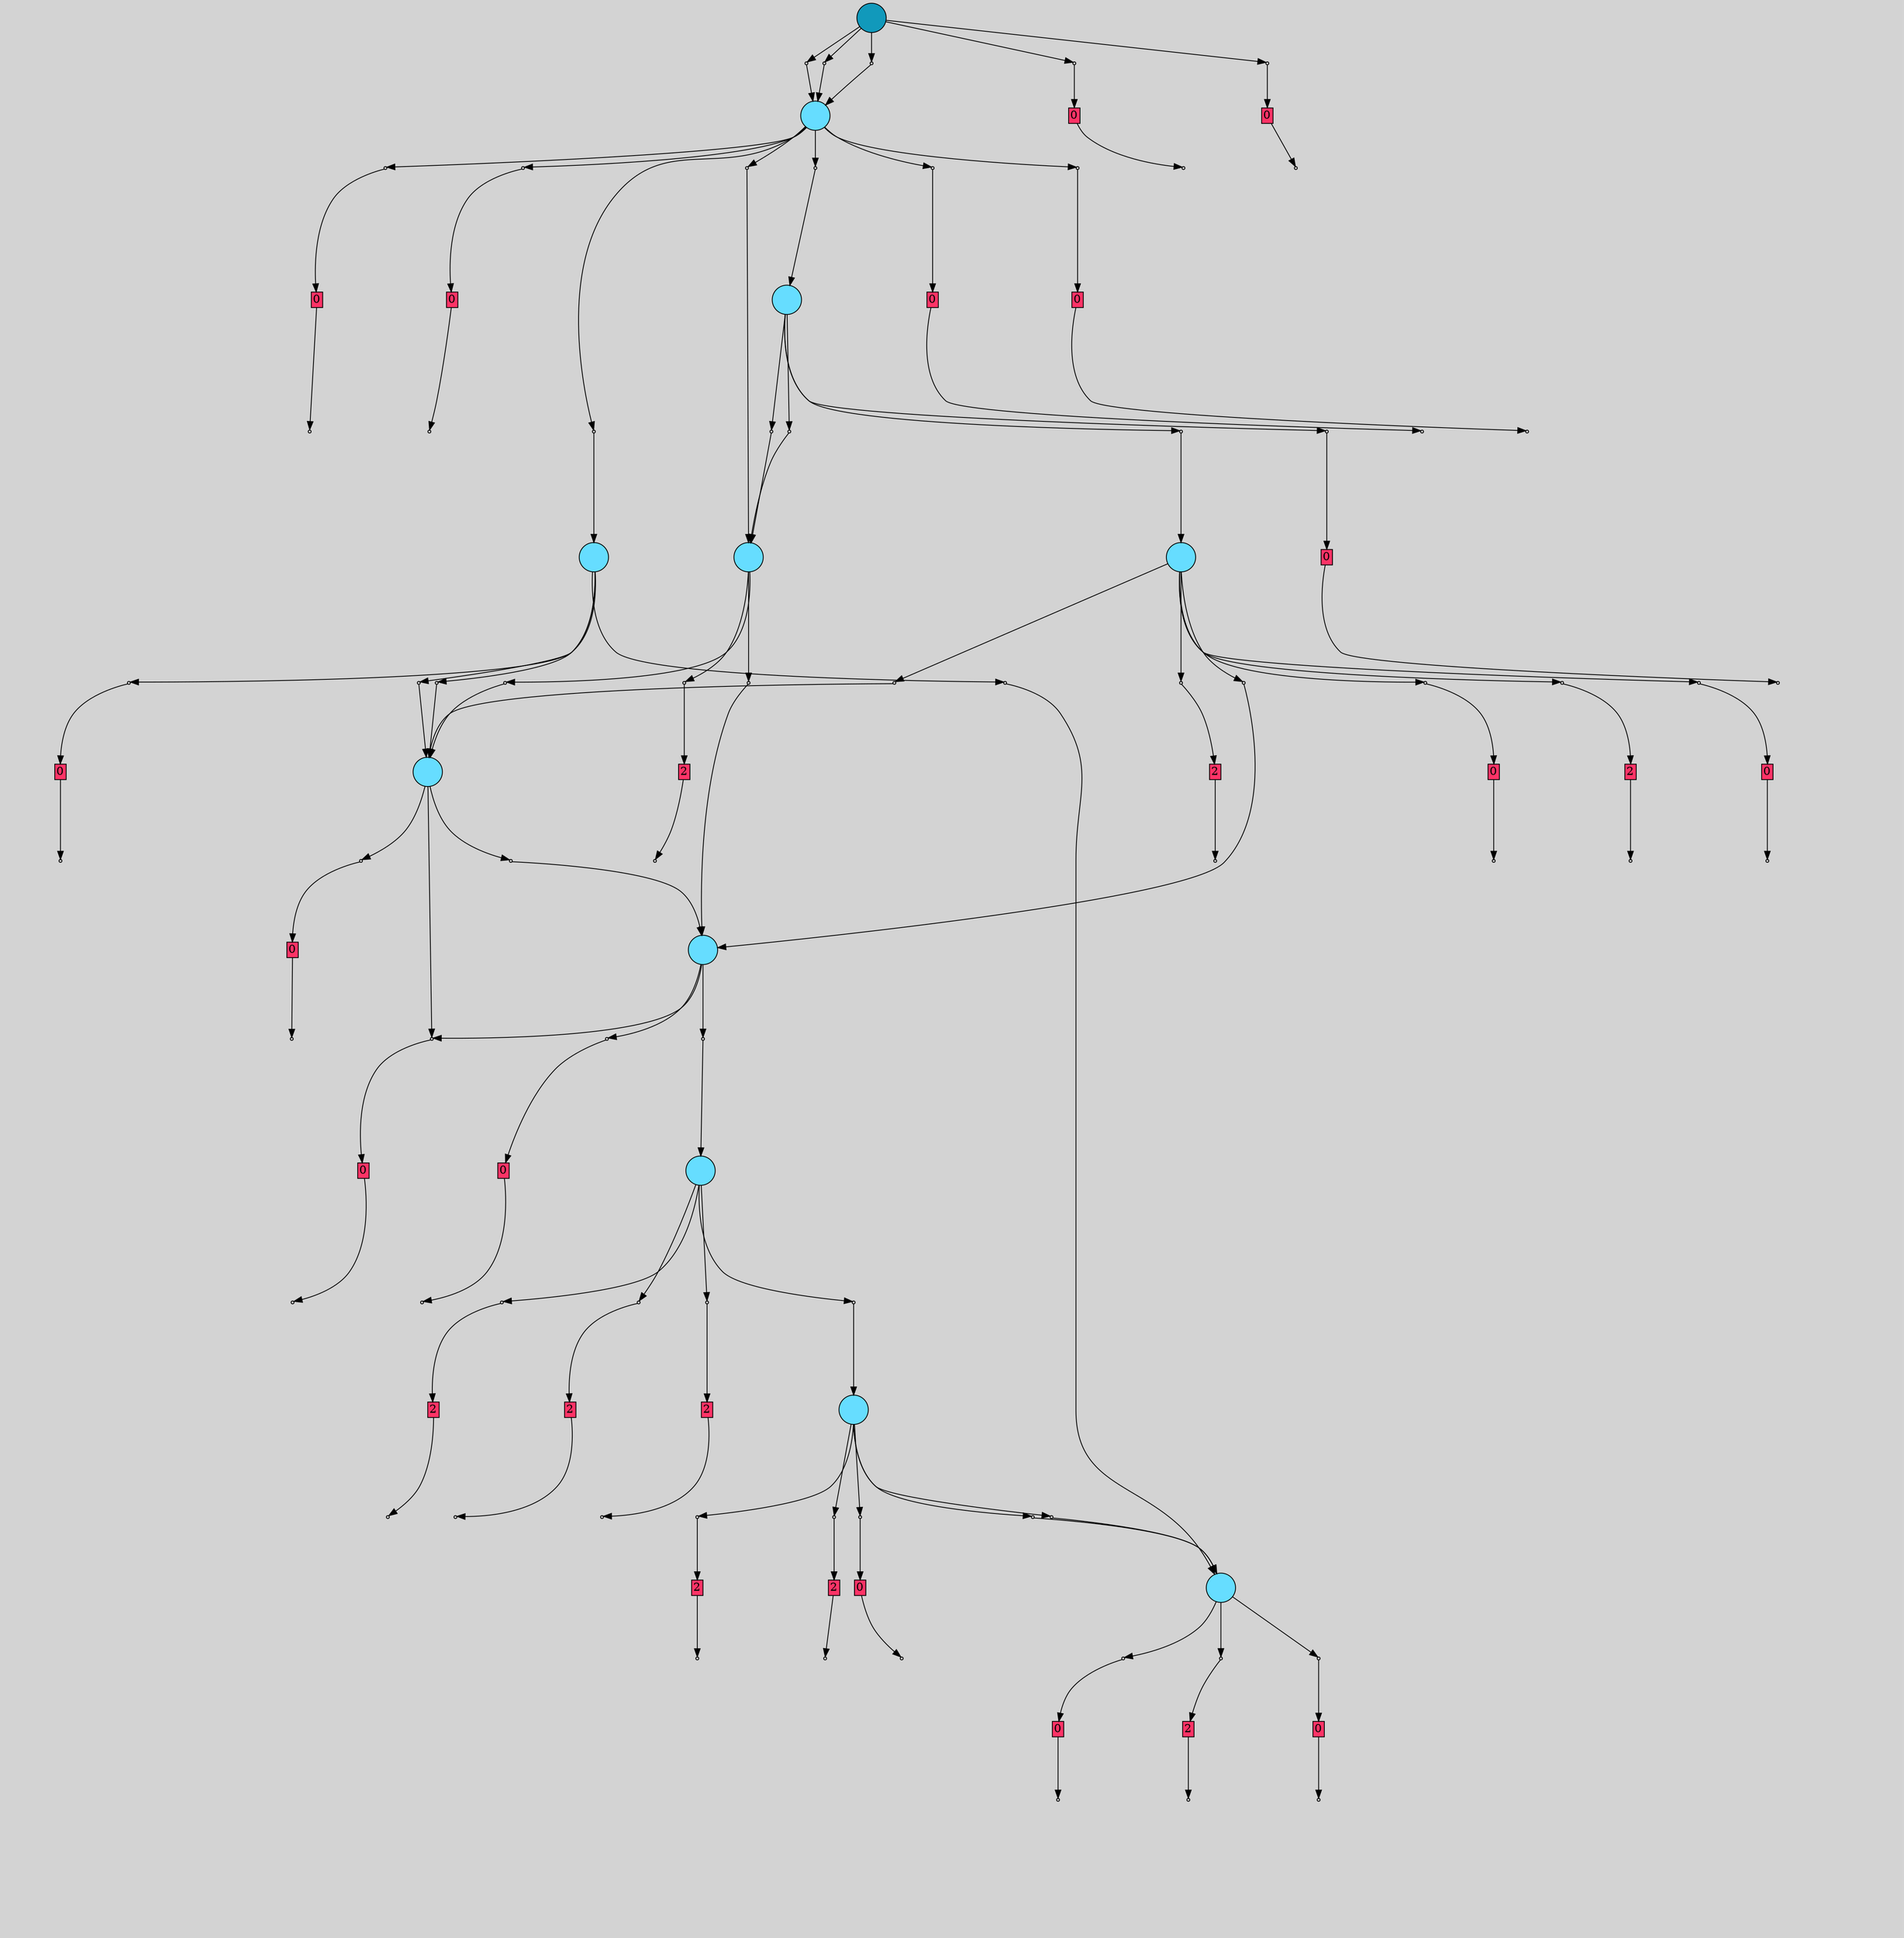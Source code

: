 // File exported with GEGELATI v1.4.0
// On the 2025-07-11 14:09:30
// With the File::TPGGraphDotExporter
digraph{
	graph[pad = "0.212, 0.055" bgcolor = lightgray]
	node[shape=circle style = filled label = ""]
		T781580 [fillcolor="#1199bb"]
		T436328 [fillcolor="#66ddff"]
		A781581 [fillcolor="#ff3366" shape=box margin=0.03 width=0 height=0 label="0"]
		A779161 [fillcolor="#ff3366" shape=box margin=0.03 width=0 height=0 label="0"]
		T537023 [fillcolor="#66ddff"]
		T525070 [fillcolor="#66ddff"]
		A546873 [fillcolor="#ff3366" shape=box margin=0.03 width=0 height=0 label="0"]
		A167802 [fillcolor="#ff3366" shape=box margin=0.03 width=0 height=0 label="0"]
		A551755 [fillcolor="#ff3366" shape=box margin=0.03 width=0 height=0 label="0"]
		A552555 [fillcolor="#ff3366" shape=box margin=0.03 width=0 height=0 label="0"]
		T456254 [fillcolor="#66ddff"]
		A536684 [fillcolor="#ff3366" shape=box margin=0.03 width=0 height=0 label="0"]
		T523313 [fillcolor="#66ddff"]
		T286056 [fillcolor="#66ddff"]
		T135495 [fillcolor="#66ddff"]
		A504935 [fillcolor="#ff3366" shape=box margin=0.03 width=0 height=0 label="2"]
		A455636 [fillcolor="#ff3366" shape=box margin=0.03 width=0 height=0 label="0"]
		T48603 [fillcolor="#66ddff"]
		A522731 [fillcolor="#ff3366" shape=box margin=0.03 width=0 height=0 label="0"]
		A523537 [fillcolor="#ff3366" shape=box margin=0.03 width=0 height=0 label="2"]
		A521594 [fillcolor="#ff3366" shape=box margin=0.03 width=0 height=0 label="0"]
		A523144 [fillcolor="#ff3366" shape=box margin=0.03 width=0 height=0 label="2"]
		A284760 [fillcolor="#ff3366" shape=box margin=0.03 width=0 height=0 label="0"]
		A81471 [fillcolor="#ff3366" shape=box margin=0.03 width=0 height=0 label="0"]
		A135260 [fillcolor="#ff3366" shape=box margin=0.03 width=0 height=0 label="0"]
		T78466 [fillcolor="#66ddff"]
		A48999 [fillcolor="#ff3366" shape=box margin=0.03 width=0 height=0 label="0"]
		A48288 [fillcolor="#ff3366" shape=box margin=0.03 width=0 height=0 label="2"]
		A49000 [fillcolor="#ff3366" shape=box margin=0.03 width=0 height=0 label="0"]
		T69280 [fillcolor="#66ddff"]
		A78197 [fillcolor="#ff3366" shape=box margin=0.03 width=0 height=0 label="2"]
		A78711 [fillcolor="#ff3366" shape=box margin=0.03 width=0 height=0 label="2"]
		A78712 [fillcolor="#ff3366" shape=box margin=0.03 width=0 height=0 label="2"]
		A69525 [fillcolor="#ff3366" shape=box margin=0.03 width=0 height=0 label="0"]
		A67998 [fillcolor="#ff3366" shape=box margin=0.03 width=0 height=0 label="2"]
		A69019 [fillcolor="#ff3366" shape=box margin=0.03 width=0 height=0 label="2"]
		P3319187 [fillcolor="#cccccc" shape=point label="0"] //
		I3319187 [shape=box style=invis label="10|9&1|8#1|8&#92;n16|8&0|9#0|2&#92;n14|0&0|8#1|0&#92;n"] //-0.753679|-0.654491|0.525651|0.730608|-0.146208|0.954395|
		P3319187 -> I3319187[style=invis]
		T781580 -> P3319187 -> T436328
		P3319188 [fillcolor="#cccccc" shape=point label="0"] //
		I3319188 [shape=box style=invis label="10|9&1|8#1|8&#92;n16|8&0|9#0|2&#92;n14|0&0|8#1|0&#92;n"] //-0.753679|-0.654491|0.525651|0.730608|-0.146208|0.954395|
		P3319188 -> I3319188[style=invis]
		T781580 -> P3319188 -> T436328
		P3319189 [fillcolor="#cccccc" shape=point label="0"] //
		I3319189 [shape=box style=invis label="10|9&1|8#1|8&#92;n16|8&0|9#0|1&#92;n11|0&1|6#0|8&#92;n"] //-0.753679|-0.654491|0.271990|0.730608|-0.063400|0.279984|
		P3319189 -> I3319189[style=invis]
		T781580 -> P3319189 -> T436328
		P3319190 [fillcolor="#cccccc" shape=point label="0"] //
		I3319190 [shape=box style=invis label="6|8&1|1#0|5&#92;n14|0&0|8#1|0&#92;n"] //0.239184|-0.430484|-0.146208|0.954395|
		P3319190 -> I3319190[style=invis]
		A781581 [fillcolor="#ff3366" shape=box margin=0.03 width=0 height=0 label="0"]
		T781580 -> P3319190 -> A781581
		P3319191 [fillcolor="#cccccc" shape=point label="0"] //
		I3319191 [shape=box style=invis label="9|0&1|0#0|8&#92;n5|0&0|10#1|2&#92;n"] //-0.934547|0.225137|-0.799768|0.337252|
		P3319191 -> I3319191[style=invis]
		A779161 [fillcolor="#ff3366" shape=box margin=0.03 width=0 height=0 label="0"]
		T781580 -> P3319191 -> A779161
		P3319192 [fillcolor="#cccccc" shape=point label="0"] //
		I3319192 [shape=box style=invis label="5|9&1|1#1|10&#92;n0|6&0|9#0|9&#92;n17|5&1|7#1|1&#92;n14|8&0|5#0|6&#92;n11|0&1|5#0|8&#92;n"] //-0.312306|0.892867|0.304321|-0.196744|-0.138383|0.612763|-0.724243|0.742727|-0.063400|0.493659|
		P3319192 -> I3319192[style=invis]
		T436328 -> P3319192 -> T537023
		P3319193 [fillcolor="#cccccc" shape=point label="0"] //
		I3319193 [shape=box style=invis label="12|4&1|4#1|5&#92;n15|8&0|4#1|5&#92;n13|0&1|3#1|7&#92;n12|7&0|0#1|10&#92;n5|5&0|7#1|7&#92;n14|0&0|5#1|2&#92;n12|7&0|10#0|8&#92;n0|9&0|7#1|5&#92;n0|6&0|9#0|9&#92;n17|5&1|7#1|1&#92;n14|8&0|5#0|6&#92;n11|0&1|5#0|8&#92;n"] //-0.498188|0.242920|0.098271|-0.200454|-0.061475|-0.290574|-0.169557|0.193064|-0.285694|0.183402|0.455165|0.022331|-0.775180|0.453199|-0.290598|0.972400|0.304321|-0.196744|-0.138383|0.612763|-0.724243|0.742727|-0.063400|0.493659|
		P3319193 -> I3319193[style=invis]
		T436328 -> P3319193 -> T525070
		P3319194 [fillcolor="#cccccc" shape=point label="0"] //
		I3319194 [shape=box style=invis label="16|8&1|5#1|9&#92;n8|0&0|8#0|4&#92;n1|0&0|0#0|8&#92;n11|9&0|10#1|1&#92;n1|8&0|9#0|9&#92;n12|7&0|10#0|8&#92;n4|0&0|7#1|10&#92;n3|5&1|2#1|9&#92;n10|9&1|8#1|8&#92;n16|8&0|9#1|6&#92;n9|1&0|5#0|0&#92;n4|2&1|6#1|4&#92;n12|7&0|2#0|1&#92;n13|5&0|10#0|7&#92;n16|5&0|5#1|2&#92;n11|0&0|5#0|8&#92;n"] //-0.510077|0.791082|0.147354|-0.644558|0.709948|0.822540|-0.840330|0.409696|0.191544|-0.472662|-0.775180|0.453199|-0.033332|-0.347336|0.055694|0.157168|-0.753679|-0.654491|0.271990|0.730608|0.355190|0.304091|-0.497703|-0.486264|-0.523975|-0.650530|0.157336|0.595506|-0.263355|0.005861|-0.077479|0.493659|
		P3319194 -> I3319194[style=invis]
		A546873 [fillcolor="#ff3366" shape=box margin=0.03 width=0 height=0 label="0"]
		T436328 -> P3319194 -> A546873
		P3319195 [fillcolor="#cccccc" shape=point label="0"] //
		I3319195 [shape=box style=invis label="9|0&1|0#0|8&#92;n5|0&0|10#1|2&#92;n15|0&0|10#1|6&#92;n"] //-0.934547|0.225137|-0.799768|0.337252|-0.077879|0.694969|
		P3319195 -> I3319195[style=invis]
		A167802 [fillcolor="#ff3366" shape=box margin=0.03 width=0 height=0 label="0"]
		T436328 -> P3319195 -> A167802
		P3319196 [fillcolor="#cccccc" shape=point label="0"] //
		I3319196 [shape=box style=invis label="2|0&1|0#1|9&#92;n"] //0.679676|0.271061|
		P3319196 -> I3319196[style=invis]
		A551755 [fillcolor="#ff3366" shape=box margin=0.03 width=0 height=0 label="0"]
		T436328 -> P3319196 -> A551755
		P3319197 [fillcolor="#cccccc" shape=point label="0"] //
		I3319197 [shape=box style=invis label="13|0&1|8#1|4&#92;n11|0&1|5#0|0&#92;n"] //0.081304|0.930481|-0.063400|0.493659|
		P3319197 -> I3319197[style=invis]
		A552555 [fillcolor="#ff3366" shape=box margin=0.03 width=0 height=0 label="0"]
		T436328 -> P3319197 -> A552555
		P3319198 [fillcolor="#cccccc" shape=point label="0"] //
		I3319198 [shape=box style=invis label="10|9&1|8#1|8&#92;n16|8&0|9#1|1&#92;n7|5&1|5#1|8&#92;n3|4&0|8#0|5&#92;n14|9&1|7#0|4&#92;n18|5&0|9#1|3&#92;n11|0&1|9#0|5&#92;n"] //-0.753679|-0.654491|0.149246|0.730608|-0.823615|-0.619741|0.930792|0.314301|-0.156321|0.324920|-0.936766|-0.415192|0.731401|0.195152|
		P3319198 -> I3319198[style=invis]
		T436328 -> P3319198 -> T456254
		P3319199 [fillcolor="#cccccc" shape=point label="1"] //
		I3319199 [shape=box style=invis label="11|5&1|8#1|0&#92;n8|9&0|5#0|9&#92;n6|0&0|9#0|2&#92;n14|8&0|10#0|10&#92;n1|1&0|8#1|5&#92;n13|8&0|1#1|3&#92;n19|0&0|8#1|1&#92;n14|0&0|10#1|0&#92;n11|2&1|3#0|10&#92;n6|0&0|10#1|8&#92;n10|4&0|10#1|8&#92;n0|1&0|4#1|1&#92;n"] //0.377741|-0.131292|0.352876|0.400846|-0.480773|0.756091|0.807909|0.902456|0.457624|0.524391|-0.078955|-0.941665|-0.223844|-0.467215|0.126705|0.619383|-0.520068|0.212514|0.992535|0.921544|-0.506442|0.650723|0.220485|-0.851389|
		P3319199 -> I3319199[style=invis]
		A781581 -> P3319199
		P3319200 [fillcolor="#cccccc" shape=point label="1"] //
		I3319200 [shape=box style=invis label="1|1&1|5#1|2&#92;n14|0&1|7#1|9&#92;n4|2&1|5#0|1&#92;n"] //-0.423716|-0.484601|-0.457528|0.771590|0.354503|-0.964487|
		P3319200 -> I3319200[style=invis]
		A779161 -> P3319200
		P3319201 [fillcolor="#cccccc" shape=point label="0"] //
		I3319201 [shape=box style=invis label="12|4&1|4#1|5&#92;n15|8&0|4#1|5&#92;n13|0&1|3#1|7&#92;n12|7&0|0#1|10&#92;n5|5&0|7#1|7&#92;n14|0&0|5#1|2&#92;n12|7&0|10#0|8&#92;n0|9&0|7#1|5&#92;n0|6&0|9#0|9&#92;n17|5&1|7#1|1&#92;n14|8&0|5#0|6&#92;n11|0&1|5#0|8&#92;n"] //-0.498188|0.242920|0.098271|-0.200454|-0.061475|-0.290574|-0.169557|0.193064|-0.285694|0.183402|0.455165|0.022331|-0.775180|0.453199|-0.290598|0.972400|0.304321|-0.196744|-0.138383|0.612763|-0.724243|0.742727|-0.063400|0.493659|
		P3319201 -> I3319201[style=invis]
		T537023 -> P3319201 -> T525070
		P3319202 [fillcolor="#cccccc" shape=point label="0"] //
		I3319202 [shape=box style=invis label="7|0&1|8#1|2&#92;n"] //0.382476|0.865518|
		P3319202 -> I3319202[style=invis]
		A536684 [fillcolor="#ff3366" shape=box margin=0.03 width=0 height=0 label="0"]
		T537023 -> P3319202 -> A536684
		P3319203 [fillcolor="#cccccc" shape=point label="0"] //
		I3319203 [shape=box style=invis label="5|9&1|1#1|10&#92;n0|6&0|9#0|9&#92;n17|5&1|7#1|1&#92;n14|8&0|5#0|6&#92;n11|0&1|5#0|8&#92;n"] //-0.312306|0.892867|0.304321|-0.196744|-0.138383|0.612763|-0.724243|0.742727|-0.063400|0.493659|
		P3319203 -> I3319203[style=invis]
		T537023 -> P3319203 -> T525070
		P3319204 [fillcolor="#cccccc" shape=point label="0"] //
		I3319204 [shape=box style=invis label="10|9&1|8#1|8&#92;n16|8&0|9#0|2&#92;n11|0&1|0#0|8&#92;n"] //-0.753679|-0.654491|0.271990|0.730608|-0.063400|0.493659|
		P3319204 -> I3319204[style=invis]
		T537023 -> P3319204 -> T523313
		P3319205 [fillcolor="#cccccc" shape=point label="0"] //
		I3319205 [shape=box style=invis label="10|9&1|8#1|8&#92;n16|8&0|9#1|1&#92;n11|0&1|5#0|8&#92;n"] //-0.753679|-0.654491|0.271990|0.730608|-0.063400|0.493659|
		P3319205 -> I3319205[style=invis]
		T525070 -> P3319205 -> T286056
		P3319206 [fillcolor="#cccccc" shape=point label="0"] //
		I3319206 [shape=box style=invis label="10|9&1|8#1|8&#92;n16|8&0|9#0|2&#92;n11|0&1|0#0|8&#92;n"] //-0.753679|-0.654491|0.271990|0.730608|-0.063400|0.493659|
		P3319206 -> I3319206[style=invis]
		T525070 -> P3319206 -> T135495
		P3319207 [fillcolor="#cccccc" shape=point label="0"] //
		I3319207 [shape=box style=invis label="16|3&1|5#1|1&#92;n17|9&0|3#0|9&#92;n0|6&0|9#0|9&#92;n17|5&1|7#1|1&#92;n14|8&0|5#0|6&#92;n11|0&1|5#0|8&#92;n"] //-0.564655|0.587926|0.489685|0.181819|0.304321|-0.196744|-0.138383|0.612763|-0.724243|0.742727|-0.063400|0.493659|
		P3319207 -> I3319207[style=invis]
		A504935 [fillcolor="#ff3366" shape=box margin=0.03 width=0 height=0 label="2"]
		T525070 -> P3319207 -> A504935
		P3319208 [fillcolor="#cccccc" shape=point label="1"] //
		I3319208 [shape=box style=invis label="19|6&1|2#1|0&#92;n16|8&1|6#0|6&#92;n19|0&0|8#1|4&#92;n19|1&0|6#0|4&#92;n5|2&0|10#1|5&#92;n18|6&1|9#0|6&#92;n2|0&0|1#0|6&#92;n"] //0.051576|-0.619989|-0.813259|-0.808449|-0.122185|-0.467215|0.244599|0.232238|0.787742|0.389792|-0.846178|-0.694345|-0.385889|0.562296|
		P3319208 -> I3319208[style=invis]
		A546873 -> P3319208
		P3319209 [fillcolor="#cccccc" shape=point label="1"] //
		I3319209 [shape=box style=invis label="5|4&1|8#1|4&#92;n17|2&1|10#0|0&#92;n7|8&0|2#1|10&#92;n18|7&0|8#0|9&#92;n14|9&0|4#1|6&#92;n1|0&1|1#1|1&#92;n7|4&0|10#0|0&#92;n9|2&0|4#1|0&#92;n13|3&0|9#0|7&#92;n1|8&0|2#0|3&#92;n19|6&1|2#1|0&#92;n19|0&0|8#1|4&#92;n19|1&0|6#0|4&#92;n5|2&0|10#1|5&#92;n5|0&1|6#0|7&#92;n"] //0.932024|-0.212563|-0.766782|-0.118389|-0.045149|0.706595|0.614468|0.499536|0.173716|0.293729|-0.402784|0.580537|0.628441|0.968286|-0.475433|-0.741074|0.273380|0.989831|0.158772|-0.606057|0.051576|-0.619989|-0.147244|-0.467215|0.244599|0.232238|0.787742|0.389792|-0.054697|-0.932551|
		P3319209 -> I3319209[style=invis]
		A167802 -> P3319209
		P3319210 [fillcolor="#cccccc" shape=point label="1"] //
		I3319210 [shape=box style=invis label="5|0&1|9#0|4&#92;n5|2&0|10#1|5&#92;n14|9&1|5#1|1&#92;n15|1&0|9#1|4&#92;n"] //-0.864771|0.041731|0.787742|0.389792|0.589249|-0.321870|0.242710|-0.012779|
		P3319210 -> I3319210[style=invis]
		A551755 -> P3319210
		P3319211 [fillcolor="#cccccc" shape=point label="1"] //
		I3319211 [shape=box style=invis label="5|0&1|9#0|4&#92;n5|2&0|10#1|5&#92;n2|0&1|5#0|2&#92;n7|1&1|6#1|3&#92;n"] //-0.864771|0.041731|0.787742|0.389792|0.166281|-0.024157|0.800860|0.266097|
		P3319211 -> I3319211[style=invis]
		A552555 -> P3319211
		P3319212 [fillcolor="#cccccc" shape=point label="0"] //
		I3319212 [shape=box style=invis label="8|4&1|3#1|7&#92;n6|8&0|4#1|8&#92;n11|0&1|0#0|8&#92;n"] //-0.184220|0.514788|-0.148951|-0.563394|-0.063400|0.493659|
		P3319212 -> I3319212[style=invis]
		T456254 -> P3319212 -> T286056
		P3319213 [fillcolor="#cccccc" shape=point label="0"] //
		I3319213 [shape=box style=invis label="6|1&1|8#0|3&#92;n8|3&1|9#0|8&#92;n10|4&0|1#0|3&#92;n10|2&1|3#1|9&#92;n0|8&0|2#1|3&#92;n0|1&0|8#0|4&#92;n3|2&0|1#1|2&#92;n16|8&0|2#0|4&#92;n11|0&1|0#0|8&#92;n"] //-0.947814|0.739886|0.038697|-0.246610|0.758732|-0.442144|0.975676|-0.653583|0.879307|0.664516|-0.329893|0.918780|-0.496594|0.112174|-0.907724|0.165164|-0.063400|0.493659|
		P3319213 -> I3319213[style=invis]
		A455636 [fillcolor="#ff3366" shape=box margin=0.03 width=0 height=0 label="0"]
		T456254 -> P3319213 -> A455636
		P3319214 [fillcolor="#cccccc" shape=point label="0"] //
		I3319214 [shape=box style=invis label="10|9&1|8#1|8&#92;n16|8&0|9#1|1&#92;n11|0&1|5#0|8&#92;n"] //-0.753679|-0.654491|0.271990|0.730608|-0.063400|0.493659|
		P3319214 -> I3319214[style=invis]
		T456254 -> P3319214 -> T286056
		P3319215 [fillcolor="#cccccc" shape=point label="0"] //
		I3319215 [shape=box style=invis label="9|0&1|0#0|8&#92;n5|0&0|10#1|2&#92;n"] //-0.934547|0.225137|-0.799768|0.337252|
		P3319215 -> I3319215[style=invis]
		T456254 -> P3319215 -> T48603
		P3319216 [fillcolor="#cccccc" shape=point label="1"] //
		I3319216 [shape=box style=invis label="13|2&1|5#1|1&#92;n19|8&0|2#0|10&#92;n1|4&0|8#1|5&#92;n2|0&0|4#1|6&#92;n11|2&1|3#0|10&#92;n6|0&0|10#1|8&#92;n5|1&1|7#0|0&#92;n"] //-0.322878|0.370668|-0.823704|0.475392|0.457624|0.524391|-0.587376|-0.375388|-0.520068|0.212514|0.992535|0.921544|0.793985|-0.263087|
		P3319216 -> I3319216[style=invis]
		A536684 -> P3319216
		P3319217 [fillcolor="#cccccc" shape=point label="0"] //
		I3319217 [shape=box style=invis label="10|9&1|8#1|8&#92;n16|8&0|9#1|6&#92;n11|0&1|5#0|8&#92;n"] //-0.753679|-0.654491|0.271990|0.730608|-0.063400|0.493659|
		P3319217 -> I3319217[style=invis]
		A522731 [fillcolor="#ff3366" shape=box margin=0.03 width=0 height=0 label="0"]
		T523313 -> P3319217 -> A522731
		P3319218 [fillcolor="#cccccc" shape=point label="0"] //
		I3319218 [shape=box style=invis label="3|8&1|5#1|5&#92;n5|0&0|8#0|5&#92;n5|0&0|10#1|2&#92;n"] //-0.451577|0.326285|-0.291823|-0.395065|-0.799768|0.337252|
		P3319218 -> I3319218[style=invis]
		A523537 [fillcolor="#ff3366" shape=box margin=0.03 width=0 height=0 label="2"]
		T523313 -> P3319218 -> A523537
		P3319219 [fillcolor="#cccccc" shape=point label="0"] //
		I3319219 [shape=box style=invis label="10|9&1|8#1|8&#92;n16|8&0|9#1|1&#92;n11|0&1|0#0|8&#92;n"] //-0.753679|-0.654491|0.271990|0.730608|-0.042227|0.493659|
		P3319219 -> I3319219[style=invis]
		T523313 -> P3319219 -> T286056
		P3319220 [fillcolor="#cccccc" shape=point label="0"] //
		I3319220 [shape=box style=invis label="10|9&1|8#1|8&#92;n16|8&0|9#1|1&#92;n11|0&1|5#0|8&#92;n"] //-0.753679|-0.654491|0.271990|0.730608|-0.063400|0.493659|
		P3319220 -> I3319220[style=invis]
		A521594 [fillcolor="#ff3366" shape=box margin=0.03 width=0 height=0 label="0"]
		T523313 -> P3319220 -> A521594
		P3319221 [fillcolor="#cccccc" shape=point label="0"] //
		I3319221 [shape=box style=invis label="10|9&1|8#1|8&#92;n16|8&0|9#0|2&#92;n11|0&1|0#0|8&#92;n"] //-0.753679|-0.654491|0.271990|0.730608|-0.063400|0.493659|
		P3319221 -> I3319221[style=invis]
		T523313 -> P3319221 -> T135495
		P3319222 [fillcolor="#cccccc" shape=point label="0"] //
		I3319222 [shape=box style=invis label="16|3&1|5#1|1&#92;n17|9&0|3#0|9&#92;n0|6&0|9#0|9&#92;n17|5&1|7#1|1&#92;n14|8&0|5#0|6&#92;n11|0&1|5#0|8&#92;n"] //-0.564655|0.587926|0.489685|0.181819|0.304321|-0.196744|-0.138383|0.612763|-0.724243|0.742727|-0.063400|0.493659|
		P3319222 -> I3319222[style=invis]
		A523144 [fillcolor="#ff3366" shape=box margin=0.03 width=0 height=0 label="2"]
		T523313 -> P3319222 -> A523144
		P3319223 [fillcolor="#cccccc" shape=point label="0"] //
		I3319223 [shape=box style=invis label="10|9&1|8#1|8&#92;n16|8&0|9#0|2&#92;n11|0&1|0#0|8&#92;n"] //-0.753679|-0.654491|0.271990|0.730608|-0.063400|0.493659|
		P3319223 -> I3319223[style=invis]
		T286056 -> P3319223 -> T135495
		P3319224 [fillcolor="#cccccc" shape=point label="0"] //
		I3319224 [shape=box style=invis label="7|4&1|5#1|0&#92;n15|4&0|4#1|0&#92;n1|0&0|4#1|5&#92;n9|9&0|0#1|4&#92;n16|8&0|9#0|1&#92;n11|0&1|0#0|8&#92;n"] //0.518058|0.694418|0.569355|0.047017|-0.364907|-0.492552|-0.475975|-0.008654|0.305039|0.730608|-0.101010|0.592962|
		P3319224 -> I3319224[style=invis]
		A284760 [fillcolor="#ff3366" shape=box margin=0.03 width=0 height=0 label="0"]
		T286056 -> P3319224 -> A284760
		P3319225 [fillcolor="#cccccc" shape=point label="0"] //
		I3319225 [shape=box style=invis label="9|0&1|0#1|8&#92;n5|0&0|10#1|2&#92;n"] //-0.934547|0.225137|-0.799768|0.337252|
		P3319225 -> I3319225[style=invis]
		A81471 [fillcolor="#ff3366" shape=box margin=0.03 width=0 height=0 label="0"]
		T286056 -> P3319225 -> A81471
		T135495 -> P3319225
		P3319226 [fillcolor="#cccccc" shape=point label="0"] //
		I3319226 [shape=box style=invis label="9|0&1|0#0|8&#92;n"] //-0.934547|0.225137|
		P3319226 -> I3319226[style=invis]
		A135260 [fillcolor="#ff3366" shape=box margin=0.03 width=0 height=0 label="0"]
		T135495 -> P3319226 -> A135260
		P3319227 [fillcolor="#cccccc" shape=point label="0"] //
		I3319227 [shape=box style=invis label="9|0&1|0#1|8&#92;n12|0&0|4#0|0&#92;n5|0&0|10#1|2&#92;n"] //-0.934547|0.225137|0.969824|1.151859|-0.799768|0.337252|
		P3319227 -> I3319227[style=invis]
		T135495 -> P3319227 -> T78466
		P3319228 [fillcolor="#cccccc" shape=point label="1"] //
		I3319228 [shape=box style=invis label="13|0&1|9#1|7&#92;n9|1&0|10#0|7&#92;n8|9&0|0#1|7&#92;n17|2&0|9#0|0&#92;n"] //0.721130|-0.855560|0.183841|-0.781619|0.767546|-0.181378|-0.692713|-0.640500|
		P3319228 -> I3319228[style=invis]
		A504935 -> P3319228
		P3319229 [fillcolor="#cccccc" shape=point label="1"] //
		I3319229 [shape=box style=invis label="13|4&1|3#0|2&#92;n6|0&0|4#0|1&#92;n18|5&0|0#0|7&#92;n1|4&1|6#0|5&#92;n2|5&0|4#1|6&#92;n7|2&0|5#0|2&#92;n15|4&1|0#1|2&#92;n5|0&0|4#1|5&#92;n0|1&0|4#1|1&#92;n"] //2.428693|-0.932266|-0.157251|0.209505|0.155442|0.032100|-0.094297|0.762528|-0.587376|-0.375388|-0.970407|0.779393|-0.328555|0.640943|-0.289025|0.451005|0.220485|-0.851389|
		P3319229 -> I3319229[style=invis]
		A455636 -> P3319229
		P3319230 [fillcolor="#cccccc" shape=point label="0"] //
		I3319230 [shape=box style=invis label="1|0&1|7#1|5&#92;n"] //0.842915|-0.883761|
		P3319230 -> I3319230[style=invis]
		A48999 [fillcolor="#ff3366" shape=box margin=0.03 width=0 height=0 label="0"]
		T48603 -> P3319230 -> A48999
		P3319231 [fillcolor="#cccccc" shape=point label="0"] //
		I3319231 [shape=box style=invis label="1|0&1|7#1|5&#92;n"] //0.842915|-0.883761|
		P3319231 -> I3319231[style=invis]
		A48288 [fillcolor="#ff3366" shape=box margin=0.03 width=0 height=0 label="2"]
		T48603 -> P3319231 -> A48288
		P3319232 [fillcolor="#cccccc" shape=point label="0"] //
		I3319232 [shape=box style=invis label="9|0&1|0#0|8&#92;n"] //-0.934547|0.225137|
		P3319232 -> I3319232[style=invis]
		A49000 [fillcolor="#ff3366" shape=box margin=0.03 width=0 height=0 label="0"]
		T48603 -> P3319232 -> A49000
		P3319233 [fillcolor="#cccccc" shape=point label="1"] //
		I3319233 [shape=box style=invis label="10|8&1|9#1|0&#92;n19|0&0|8#1|1&#92;n14|0&0|10#1|0&#92;n12|3&1|5#1|6&#92;n10|4&0|10#1|8&#92;n3|2&1|7#0|3&#92;n2|0&0|4#1|3&#92;n0|1&0|4#1|1&#92;n"] //0.942965|0.689883|-0.223844|-0.467215|0.126705|0.619383|0.726489|-0.062628|-0.506442|0.650723|0.127171|-0.933551|-0.587376|-0.375388|0.220485|-0.851389|
		P3319233 -> I3319233[style=invis]
		A522731 -> P3319233
		P3319234 [fillcolor="#cccccc" shape=point label="1"] //
		I3319234 [shape=box style=invis label="13|0&1|2#1|7&#92;n9|1&1|10#0|7&#92;n14|6&1|7#0|0&#92;n3|0&1|7#0|6&#92;n12|2&1|10#1|5&#92;n"] //0.726893|-0.855560|0.183841|-0.781619|0.637375|-0.192301|0.241595|-0.301900|0.829579|-0.036947|
		P3319234 -> I3319234[style=invis]
		A523537 -> P3319234
		P3319235 [fillcolor="#cccccc" shape=point label="1"] //
		I3319235 [shape=box style=invis label="19|1&1|0#1|1&#92;n19|0&1|4#1|9&#92;n17|2&1|3#1|10&#92;n0|2&0|2#0|2&#92;n13|2&0|10#0|2&#92;n"] //0.030794|-0.319277|-0.228463|0.632246|0.253624|-0.117551|0.781566|0.655533|0.500779|0.323788|
		P3319235 -> I3319235[style=invis]
		A521594 -> P3319235
		P3319236 [fillcolor="#cccccc" shape=point label="1"] //
		I3319236 [shape=box style=invis label="13|0&1|9#1|7&#92;n9|1&0|10#0|7&#92;n8|9&0|0#1|7&#92;n17|2&0|9#0|0&#92;n8|0&0|1#1|9&#92;n"] //0.721130|-0.855560|0.183841|-0.781619|0.767546|-0.181378|-0.692713|-0.640500|-0.531750|0.615081|
		P3319236 -> I3319236[style=invis]
		A523144 -> P3319236
		P3319237 [fillcolor="#cccccc" shape=point label="1"] //
		I3319237 [shape=box style=invis label="19|2&1|1#1|9&#92;n2|9&0|2#1|10&#92;n2|4&1|0#0|9&#92;n12|9&0|4#1|0&#92;n13|6&1|6#1|9&#92;n8|0&1|2#1|1&#92;n5|2&0|9#0|8&#92;n13|8&1|8#0|6&#92;n13|1&0|8#0|2&#92;n0|2&0|1#0|10&#92;n19|8&0|10#1|9&#92;n9|5&0|2#0|6&#92;n17|0&0|5#0|5&#92;n9|1&1|6#1|10&#92;n10|4&0|10#0|8&#92;n2|0&0|4#1|4&#92;n"] //-0.299142|0.929923|-0.541789|0.305514|0.516138|0.474127|0.385843|0.677599|0.689767|-0.662383|-0.489357|-0.869280|-0.414643|0.050167|-0.032603|0.329000|0.924136|0.323788|-0.970407|0.779393|0.206322|-0.819346|0.586963|0.373400|1.242695|-0.091110|-0.754376|0.813510|-0.506442|0.650723|-0.587376|-0.375388|
		P3319237 -> I3319237[style=invis]
		A284760 -> P3319237
		P3319238 [fillcolor="#cccccc" shape=point label="1"] //
		I3319238 [shape=box style=invis label="3|0&1|7#1|2&#92;n10|0&0|0#1|2&#92;n5|6&1|10#1|0&#92;n10|7&1|7#0|6&#92;n19|5&0|7#1|3&#92;n19|8&0|10#1|9&#92;n19|9&1|4#1|1&#92;n19|2&0|9#0|1&#92;n17|0&0|5#0|5&#92;n10|4&0|10#0|8&#92;n2|0&0|4#1|1&#92;n0|1&0|4#1|1&#92;n"] //0.120599|-0.694654|0.753897|-0.660002|-0.803505|0.051923|-0.998358|0.032311|-0.573778|-0.918779|0.206322|-0.819346|-0.151094|0.632246|0.350655|-0.398538|0.741396|-0.091110|-0.506442|0.650723|-0.587376|-0.375388|0.220485|-0.851389|
		P3319238 -> I3319238[style=invis]
		A81471 -> P3319238
		P3319239 [fillcolor="#cccccc" shape=point label="1"] //
		I3319239 [shape=box style=invis label="14|9&1|5#1|1&#92;n3|4&1|0#0|9&#92;n10|2&0|4#0|1&#92;n5|6&1|2#1|0&#92;n14|0&1|5#1|0&#92;n10|7&1|7#0|6&#92;n0|2&0|7#0|2&#92;n10|4&0|10#1|8&#92;n0|1&0|4#1|1&#92;n"] //0.589249|-0.321870|0.516138|0.474127|0.117897|-0.867735|-0.803505|0.051923|0.126705|0.619383|-0.998358|0.032311|-0.970407|0.779393|-0.506442|0.650723|0.220485|-0.851389|
		P3319239 -> I3319239[style=invis]
		A135260 -> P3319239
		P3319240 [fillcolor="#cccccc" shape=point label="0"] //
		I3319240 [shape=box style=invis label="7|0&1|0#0|8&#92;n5|0&0|10#1|2&#92;n"] //-0.934547|0.225137|-0.799768|0.337252|
		P3319240 -> I3319240[style=invis]
		T78466 -> P3319240 -> T69280
		P3319241 [fillcolor="#cccccc" shape=point label="0"] //
		I3319241 [shape=box style=invis label="7|9&0|8#1|8&#92;n15|0&0|9#1|8&#92;n5|0&0|10#1|2&#92;n"] //-0.151697|-0.801125|1.094827|0.411776|-0.799768|0.337252|
		P3319241 -> I3319241[style=invis]
		A78197 [fillcolor="#ff3366" shape=box margin=0.03 width=0 height=0 label="2"]
		T78466 -> P3319241 -> A78197
		P3319242 [fillcolor="#cccccc" shape=point label="0"] //
		I3319242 [shape=box style=invis label="3|8&1|5#1|5&#92;n5|0&0|8#0|5&#92;n5|0&0|10#1|2&#92;n"] //-0.451577|0.326285|-0.291823|-0.395065|-0.799768|0.337252|
		P3319242 -> I3319242[style=invis]
		A78711 [fillcolor="#ff3366" shape=box margin=0.03 width=0 height=0 label="2"]
		T78466 -> P3319242 -> A78711
		P3319243 [fillcolor="#cccccc" shape=point label="0"] //
		I3319243 [shape=box style=invis label="9|0&1|0#0|8&#92;n5|0&0|10#1|2&#92;n"] //-0.934547|0.225137|-0.799768|0.337252|
		P3319243 -> I3319243[style=invis]
		A78712 [fillcolor="#ff3366" shape=box margin=0.03 width=0 height=0 label="2"]
		T78466 -> P3319243 -> A78712
		P3319244 [fillcolor="#cccccc" shape=point label="1"] //
		I3319244 [shape=box style=invis label="10|8&1|9#1|0&#92;n19|0&0|8#1|1&#92;n14|0&0|10#1|0&#92;n15|9&1|0#0|4&#92;n19|2&0|9#0|1&#92;n10|4&0|10#1|8&#92;n2|0&0|4#1|3&#92;n0|1&0|4#1|1&#92;n"] //0.942965|0.689883|-0.223844|-0.467215|0.126705|0.619383|-0.976634|0.185799|0.350655|-0.398538|-0.506442|0.650723|-0.587376|-0.375388|0.220485|-0.851389|
		P3319244 -> I3319244[style=invis]
		A48999 -> P3319244
		P3319245 [fillcolor="#cccccc" shape=point label="1"] //
		I3319245 [shape=box style=invis label="12|2&1|10#0|5&#92;n13|0&1|3#1|7&#92;n"] //0.829579|-0.036947|0.726893|-0.855560|
		P3319245 -> I3319245[style=invis]
		A48288 -> P3319245
		P3319246 [fillcolor="#cccccc" shape=point label="1"] //
		I3319246 [shape=box style=invis label="18|5&0|0#0|7&#92;n14|0&0|5#1|0&#92;n15|9&1|0#0|4&#92;n19|2&0|9#0|1&#92;n10|4&0|10#1|8&#92;n0|1&0|4#1|1&#92;n"] //0.155442|0.032100|0.126705|0.619383|-0.976634|0.185799|0.350655|-0.398538|-0.506442|0.650723|0.220485|-0.851389|
		P3319246 -> I3319246[style=invis]
		A49000 -> P3319246
		P3319247 [fillcolor="#cccccc" shape=point label="0"] //
		I3319247 [shape=box style=invis label="7|0&1|8#1|2&#92;n"] //0.382476|0.865518|
		P3319247 -> I3319247[style=invis]
		A69525 [fillcolor="#ff3366" shape=box margin=0.03 width=0 height=0 label="0"]
		T69280 -> P3319247 -> A69525
		P3319248 [fillcolor="#cccccc" shape=point label="0"] //
		I3319248 [shape=box style=invis label="9|0&1|0#0|8&#92;n5|0&0|10#1|2&#92;n"] //-0.934547|0.225137|-0.799768|0.337252|
		P3319248 -> I3319248[style=invis]
		T69280 -> P3319248 -> T48603
		P3319249 [fillcolor="#cccccc" shape=point label="0"] //
		I3319249 [shape=box style=invis label="9|0&1|0#0|8&#92;n5|0&0|10#1|2&#92;n"] //-0.934547|0.225137|-0.799768|0.337252|
		P3319249 -> I3319249[style=invis]
		T69280 -> P3319249 -> T48603
		P3319250 [fillcolor="#cccccc" shape=point label="0"] //
		I3319250 [shape=box style=invis label="1|0&1|7#1|5&#92;n"] //0.842915|-0.883761|
		P3319250 -> I3319250[style=invis]
		A67998 [fillcolor="#ff3366" shape=box margin=0.03 width=0 height=0 label="2"]
		T69280 -> P3319250 -> A67998
		P3319251 [fillcolor="#cccccc" shape=point label="0"] //
		I3319251 [shape=box style=invis label="3|8&1|5#1|5&#92;n5|0&0|8#0|5&#92;n5|0&0|10#1|2&#92;n"] //-0.451577|0.326285|-0.291823|-0.395065|-0.799768|0.337252|
		P3319251 -> I3319251[style=invis]
		A69019 [fillcolor="#ff3366" shape=box margin=0.03 width=0 height=0 label="2"]
		T69280 -> P3319251 -> A69019
		P3319252 [fillcolor="#cccccc" shape=point label="1"] //
		I3319252 [shape=box style=invis label="3|0&1|7#0|6&#92;n11|1&1|4#0|0&#92;n13|0&1|2#1|7&#92;n12|2&1|10#1|5&#92;n"] //0.241595|-0.301900|-0.968776|0.814968|0.726893|-0.855560|0.829579|-0.036947|
		P3319252 -> I3319252[style=invis]
		A78197 -> P3319252
		P3319253 [fillcolor="#cccccc" shape=point label="1"] //
		I3319253 [shape=box style=invis label="2|6&1|0#0|0&#92;n3|0&1|7#0|6&#92;n14|1&1|4#0|0&#92;n12|2&1|10#1|5&#92;n"] //-0.415160|0.178194|0.241595|-0.301900|-0.968776|0.976528|0.829579|-0.036947|
		P3319253 -> I3319253[style=invis]
		A78711 -> P3319253
		P3319254 [fillcolor="#cccccc" shape=point label="1"] //
		I3319254 [shape=box style=invis label="4|9&1|3#1|0&#92;n2|6&1|0#0|0&#92;n3|0&1|7#0|6&#92;n11|1&1|1#0|0&#92;n17|2&0|9#0|0&#92;n13|0&1|2#1|7&#92;n"] //0.942966|0.165152|-0.415160|0.178194|0.241595|-0.301900|-0.968776|0.976528|-0.692713|-0.640500|0.726893|-0.855560|
		P3319254 -> I3319254[style=invis]
		A78712 -> P3319254
		P3319255 [fillcolor="#cccccc" shape=point label="1"] //
		I3319255 [shape=box style=invis label="10|8&1|9#1|0&#92;n19|0&0|8#1|1&#92;n14|0&0|10#1|0&#92;n11|2&1|3#0|10&#92;n6|0&0|10#1|8&#92;n5|1&1|7#0|0&#92;n"] //0.942965|0.689883|-0.223844|-0.467215|0.126705|0.619383|-0.520068|0.212514|0.992535|0.921544|0.793985|-0.263087|
		P3319255 -> I3319255[style=invis]
		A69525 -> P3319255
		P3319256 [fillcolor="#cccccc" shape=point label="1"] //
		I3319256 [shape=box style=invis label="2|6&1|10#0|9&#92;n16|2&1|8#1|1&#92;n16|7&0|6#1|10&#92;n13|0&1|3#1|7&#92;n14|1&0|7#0|0&#92;n"] //-0.415160|0.178194|0.528677|0.119163|0.423262|-0.359920|0.726893|-0.855560|-0.655003|-0.486427|
		P3319256 -> I3319256[style=invis]
		A67998 -> P3319256
		P3319257 [fillcolor="#cccccc" shape=point label="1"] //
		I3319257 [shape=box style=invis label="2|6&1|0#0|0&#92;n3|0&1|7#0|6&#92;n11|1&1|4#0|0&#92;n13|0&1|2#1|7&#92;n12|2&1|10#1|5&#92;n"] //-0.415160|0.178194|0.241595|-0.301900|-0.968776|0.976528|0.726893|-0.855560|0.829579|-0.036947|
		P3319257 -> I3319257[style=invis]
		A69019 -> P3319257
}
